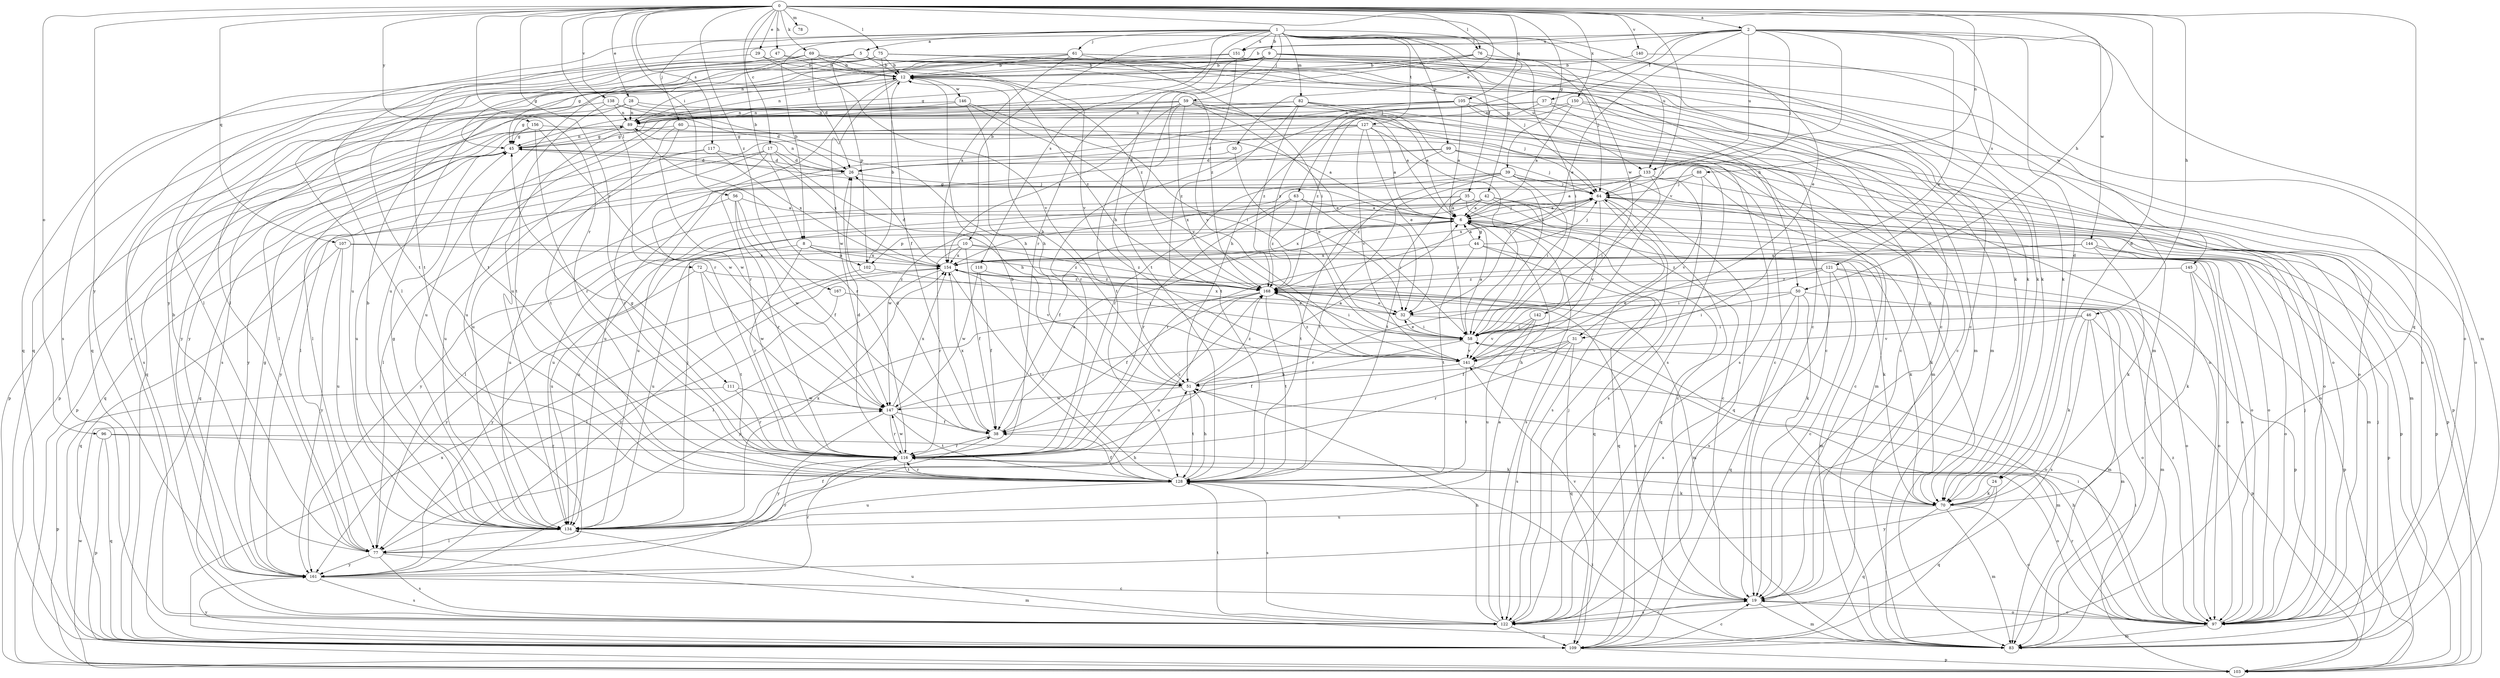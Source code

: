 strict digraph  {
0;
1;
2;
5;
6;
8;
9;
10;
12;
17;
19;
24;
26;
28;
29;
30;
31;
32;
35;
37;
38;
39;
42;
44;
45;
46;
47;
50;
51;
56;
58;
59;
60;
61;
63;
64;
69;
70;
72;
75;
76;
77;
78;
82;
83;
88;
89;
96;
97;
99;
102;
103;
105;
107;
109;
111;
116;
117;
118;
121;
122;
127;
128;
133;
134;
138;
140;
141;
142;
144;
145;
146;
147;
150;
151;
154;
156;
161;
167;
168;
0 -> 2  [label=a];
0 -> 8  [label=b];
0 -> 17  [label=c];
0 -> 24  [label=d];
0 -> 28  [label=e];
0 -> 29  [label=e];
0 -> 30  [label=e];
0 -> 39  [label=g];
0 -> 46  [label=h];
0 -> 47  [label=h];
0 -> 50  [label=h];
0 -> 56  [label=i];
0 -> 58  [label=i];
0 -> 69  [label=k];
0 -> 72  [label=l];
0 -> 75  [label=l];
0 -> 76  [label=l];
0 -> 78  [label=m];
0 -> 88  [label=n];
0 -> 96  [label=o];
0 -> 105  [label=q];
0 -> 107  [label=q];
0 -> 109  [label=q];
0 -> 111  [label=r];
0 -> 116  [label=r];
0 -> 117  [label=s];
0 -> 138  [label=v];
0 -> 140  [label=v];
0 -> 150  [label=x];
0 -> 156  [label=y];
0 -> 161  [label=y];
0 -> 167  [label=z];
1 -> 5  [label=a];
1 -> 8  [label=b];
1 -> 9  [label=b];
1 -> 10  [label=b];
1 -> 31  [label=e];
1 -> 35  [label=f];
1 -> 42  [label=g];
1 -> 59  [label=j];
1 -> 60  [label=j];
1 -> 61  [label=j];
1 -> 76  [label=l];
1 -> 82  [label=m];
1 -> 99  [label=p];
1 -> 116  [label=r];
1 -> 118  [label=s];
1 -> 127  [label=t];
1 -> 133  [label=u];
1 -> 142  [label=w];
1 -> 151  [label=x];
1 -> 161  [label=y];
2 -> 12  [label=b];
2 -> 24  [label=d];
2 -> 31  [label=e];
2 -> 32  [label=e];
2 -> 37  [label=f];
2 -> 63  [label=j];
2 -> 64  [label=j];
2 -> 77  [label=l];
2 -> 83  [label=m];
2 -> 121  [label=s];
2 -> 133  [label=u];
2 -> 141  [label=v];
2 -> 144  [label=w];
2 -> 151  [label=x];
5 -> 12  [label=b];
5 -> 19  [label=c];
5 -> 50  [label=h];
5 -> 102  [label=p];
5 -> 109  [label=q];
5 -> 128  [label=t];
5 -> 133  [label=u];
6 -> 44  [label=g];
6 -> 45  [label=g];
6 -> 64  [label=j];
6 -> 70  [label=k];
6 -> 97  [label=o];
6 -> 102  [label=p];
6 -> 109  [label=q];
6 -> 122  [label=s];
6 -> 134  [label=u];
6 -> 154  [label=x];
8 -> 83  [label=m];
8 -> 102  [label=p];
8 -> 116  [label=r];
8 -> 134  [label=u];
8 -> 154  [label=x];
9 -> 12  [label=b];
9 -> 19  [label=c];
9 -> 51  [label=h];
9 -> 77  [label=l];
9 -> 83  [label=m];
9 -> 89  [label=n];
9 -> 97  [label=o];
9 -> 128  [label=t];
9 -> 134  [label=u];
9 -> 145  [label=w];
10 -> 38  [label=f];
10 -> 70  [label=k];
10 -> 116  [label=r];
10 -> 134  [label=u];
10 -> 154  [label=x];
10 -> 168  [label=z];
12 -> 89  [label=n];
12 -> 116  [label=r];
12 -> 141  [label=v];
12 -> 146  [label=w];
12 -> 147  [label=w];
12 -> 168  [label=z];
17 -> 26  [label=d];
17 -> 51  [label=h];
17 -> 77  [label=l];
17 -> 116  [label=r];
17 -> 154  [label=x];
17 -> 161  [label=y];
19 -> 83  [label=m];
19 -> 97  [label=o];
19 -> 122  [label=s];
19 -> 141  [label=v];
19 -> 168  [label=z];
24 -> 70  [label=k];
24 -> 109  [label=q];
24 -> 161  [label=y];
26 -> 64  [label=j];
26 -> 77  [label=l];
26 -> 89  [label=n];
28 -> 45  [label=g];
28 -> 64  [label=j];
28 -> 89  [label=n];
28 -> 97  [label=o];
28 -> 122  [label=s];
29 -> 12  [label=b];
29 -> 122  [label=s];
29 -> 141  [label=v];
30 -> 26  [label=d];
30 -> 32  [label=e];
31 -> 51  [label=h];
31 -> 109  [label=q];
31 -> 116  [label=r];
31 -> 122  [label=s];
31 -> 141  [label=v];
32 -> 58  [label=i];
32 -> 97  [label=o];
32 -> 154  [label=x];
35 -> 6  [label=a];
35 -> 19  [label=c];
35 -> 58  [label=i];
35 -> 77  [label=l];
35 -> 97  [label=o];
35 -> 103  [label=p];
35 -> 147  [label=w];
37 -> 19  [label=c];
37 -> 89  [label=n];
37 -> 97  [label=o];
37 -> 116  [label=r];
37 -> 168  [label=z];
38 -> 6  [label=a];
38 -> 26  [label=d];
38 -> 116  [label=r];
38 -> 154  [label=x];
39 -> 58  [label=i];
39 -> 64  [label=j];
39 -> 103  [label=p];
39 -> 109  [label=q];
39 -> 128  [label=t];
39 -> 154  [label=x];
39 -> 161  [label=y];
39 -> 168  [label=z];
42 -> 6  [label=a];
42 -> 19  [label=c];
42 -> 83  [label=m];
42 -> 103  [label=p];
42 -> 128  [label=t];
42 -> 134  [label=u];
42 -> 161  [label=y];
44 -> 6  [label=a];
44 -> 64  [label=j];
44 -> 70  [label=k];
44 -> 109  [label=q];
44 -> 128  [label=t];
44 -> 154  [label=x];
45 -> 26  [label=d];
45 -> 89  [label=n];
45 -> 97  [label=o];
45 -> 103  [label=p];
45 -> 109  [label=q];
45 -> 134  [label=u];
46 -> 58  [label=i];
46 -> 70  [label=k];
46 -> 83  [label=m];
46 -> 103  [label=p];
46 -> 122  [label=s];
46 -> 141  [label=v];
47 -> 12  [label=b];
47 -> 134  [label=u];
47 -> 168  [label=z];
50 -> 32  [label=e];
50 -> 58  [label=i];
50 -> 70  [label=k];
50 -> 83  [label=m];
50 -> 109  [label=q];
50 -> 122  [label=s];
51 -> 6  [label=a];
51 -> 12  [label=b];
51 -> 128  [label=t];
51 -> 147  [label=w];
51 -> 168  [label=z];
56 -> 6  [label=a];
56 -> 38  [label=f];
56 -> 116  [label=r];
56 -> 134  [label=u];
56 -> 147  [label=w];
58 -> 6  [label=a];
58 -> 32  [label=e];
58 -> 38  [label=f];
58 -> 141  [label=v];
59 -> 6  [label=a];
59 -> 32  [label=e];
59 -> 70  [label=k];
59 -> 89  [label=n];
59 -> 109  [label=q];
59 -> 122  [label=s];
59 -> 128  [label=t];
59 -> 134  [label=u];
59 -> 154  [label=x];
59 -> 168  [label=z];
60 -> 6  [label=a];
60 -> 45  [label=g];
60 -> 128  [label=t];
60 -> 147  [label=w];
61 -> 12  [label=b];
61 -> 45  [label=g];
61 -> 58  [label=i];
61 -> 70  [label=k];
61 -> 83  [label=m];
61 -> 89  [label=n];
61 -> 154  [label=x];
63 -> 6  [label=a];
63 -> 38  [label=f];
63 -> 58  [label=i];
63 -> 116  [label=r];
63 -> 168  [label=z];
64 -> 6  [label=a];
64 -> 97  [label=o];
64 -> 109  [label=q];
64 -> 116  [label=r];
64 -> 122  [label=s];
64 -> 141  [label=v];
64 -> 154  [label=x];
69 -> 12  [label=b];
69 -> 26  [label=d];
69 -> 45  [label=g];
69 -> 64  [label=j];
69 -> 109  [label=q];
69 -> 128  [label=t];
69 -> 141  [label=v];
70 -> 83  [label=m];
70 -> 97  [label=o];
70 -> 109  [label=q];
70 -> 134  [label=u];
72 -> 128  [label=t];
72 -> 147  [label=w];
72 -> 161  [label=y];
72 -> 168  [label=z];
75 -> 12  [label=b];
75 -> 19  [label=c];
75 -> 38  [label=f];
75 -> 70  [label=k];
75 -> 83  [label=m];
75 -> 109  [label=q];
75 -> 122  [label=s];
75 -> 128  [label=t];
76 -> 12  [label=b];
76 -> 45  [label=g];
76 -> 58  [label=i];
76 -> 64  [label=j];
76 -> 70  [label=k];
76 -> 134  [label=u];
77 -> 12  [label=b];
77 -> 83  [label=m];
77 -> 116  [label=r];
77 -> 122  [label=s];
77 -> 161  [label=y];
82 -> 6  [label=a];
82 -> 58  [label=i];
82 -> 89  [label=n];
82 -> 122  [label=s];
82 -> 128  [label=t];
82 -> 134  [label=u];
82 -> 168  [label=z];
83 -> 64  [label=j];
83 -> 128  [label=t];
88 -> 19  [label=c];
88 -> 64  [label=j];
88 -> 128  [label=t];
88 -> 141  [label=v];
89 -> 45  [label=g];
89 -> 77  [label=l];
89 -> 83  [label=m];
89 -> 103  [label=p];
89 -> 116  [label=r];
96 -> 70  [label=k];
96 -> 103  [label=p];
96 -> 109  [label=q];
96 -> 116  [label=r];
97 -> 6  [label=a];
97 -> 19  [label=c];
97 -> 51  [label=h];
97 -> 58  [label=i];
97 -> 64  [label=j];
97 -> 83  [label=m];
97 -> 116  [label=r];
97 -> 168  [label=z];
99 -> 26  [label=d];
99 -> 64  [label=j];
99 -> 83  [label=m];
99 -> 103  [label=p];
99 -> 116  [label=r];
99 -> 134  [label=u];
102 -> 12  [label=b];
102 -> 58  [label=i];
102 -> 161  [label=y];
103 -> 58  [label=i];
103 -> 147  [label=w];
105 -> 6  [label=a];
105 -> 19  [label=c];
105 -> 83  [label=m];
105 -> 89  [label=n];
105 -> 97  [label=o];
105 -> 116  [label=r];
105 -> 161  [label=y];
105 -> 168  [label=z];
107 -> 109  [label=q];
107 -> 134  [label=u];
107 -> 154  [label=x];
107 -> 161  [label=y];
107 -> 168  [label=z];
109 -> 19  [label=c];
109 -> 103  [label=p];
109 -> 154  [label=x];
109 -> 161  [label=y];
111 -> 103  [label=p];
111 -> 116  [label=r];
111 -> 147  [label=w];
116 -> 26  [label=d];
116 -> 45  [label=g];
116 -> 97  [label=o];
116 -> 128  [label=t];
116 -> 147  [label=w];
116 -> 168  [label=z];
117 -> 26  [label=d];
117 -> 109  [label=q];
117 -> 134  [label=u];
117 -> 154  [label=x];
118 -> 38  [label=f];
118 -> 147  [label=w];
118 -> 168  [label=z];
121 -> 19  [label=c];
121 -> 58  [label=i];
121 -> 97  [label=o];
121 -> 103  [label=p];
121 -> 116  [label=r];
121 -> 122  [label=s];
121 -> 168  [label=z];
122 -> 6  [label=a];
122 -> 19  [label=c];
122 -> 51  [label=h];
122 -> 64  [label=j];
122 -> 109  [label=q];
122 -> 128  [label=t];
122 -> 134  [label=u];
127 -> 6  [label=a];
127 -> 26  [label=d];
127 -> 32  [label=e];
127 -> 45  [label=g];
127 -> 58  [label=i];
127 -> 97  [label=o];
127 -> 134  [label=u];
127 -> 141  [label=v];
128 -> 12  [label=b];
128 -> 38  [label=f];
128 -> 51  [label=h];
128 -> 70  [label=k];
128 -> 116  [label=r];
128 -> 122  [label=s];
128 -> 134  [label=u];
133 -> 6  [label=a];
133 -> 58  [label=i];
133 -> 64  [label=j];
133 -> 97  [label=o];
133 -> 122  [label=s];
133 -> 134  [label=u];
134 -> 12  [label=b];
134 -> 38  [label=f];
134 -> 45  [label=g];
134 -> 51  [label=h];
134 -> 64  [label=j];
134 -> 77  [label=l];
134 -> 154  [label=x];
138 -> 26  [label=d];
138 -> 51  [label=h];
138 -> 89  [label=n];
138 -> 128  [label=t];
138 -> 161  [label=y];
140 -> 12  [label=b];
140 -> 70  [label=k];
141 -> 51  [label=h];
141 -> 83  [label=m];
141 -> 128  [label=t];
141 -> 168  [label=z];
142 -> 38  [label=f];
142 -> 58  [label=i];
142 -> 134  [label=u];
142 -> 141  [label=v];
144 -> 70  [label=k];
144 -> 97  [label=o];
144 -> 103  [label=p];
144 -> 154  [label=x];
144 -> 168  [label=z];
145 -> 70  [label=k];
145 -> 97  [label=o];
145 -> 103  [label=p];
145 -> 168  [label=z];
146 -> 51  [label=h];
146 -> 58  [label=i];
146 -> 89  [label=n];
146 -> 122  [label=s];
146 -> 141  [label=v];
147 -> 38  [label=f];
147 -> 58  [label=i];
147 -> 116  [label=r];
147 -> 128  [label=t];
147 -> 154  [label=x];
147 -> 161  [label=y];
150 -> 6  [label=a];
150 -> 19  [label=c];
150 -> 51  [label=h];
150 -> 89  [label=n];
150 -> 97  [label=o];
151 -> 12  [label=b];
151 -> 70  [label=k];
151 -> 77  [label=l];
151 -> 168  [label=z];
154 -> 26  [label=d];
154 -> 77  [label=l];
154 -> 83  [label=m];
154 -> 128  [label=t];
154 -> 141  [label=v];
154 -> 161  [label=y];
154 -> 168  [label=z];
156 -> 19  [label=c];
156 -> 45  [label=g];
156 -> 77  [label=l];
156 -> 103  [label=p];
156 -> 116  [label=r];
156 -> 147  [label=w];
161 -> 19  [label=c];
161 -> 45  [label=g];
161 -> 116  [label=r];
161 -> 122  [label=s];
167 -> 32  [label=e];
167 -> 77  [label=l];
168 -> 32  [label=e];
168 -> 38  [label=f];
168 -> 58  [label=i];
168 -> 83  [label=m];
168 -> 97  [label=o];
168 -> 128  [label=t];
168 -> 134  [label=u];
168 -> 161  [label=y];
}
